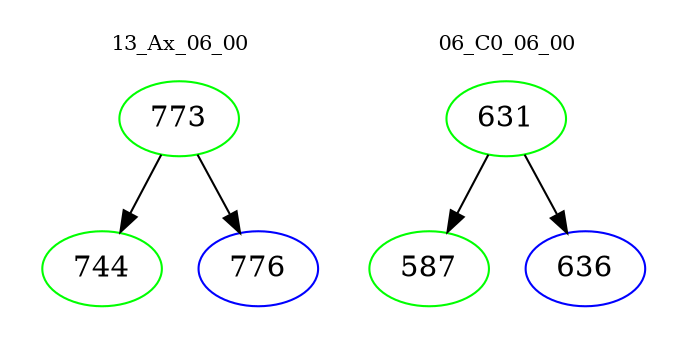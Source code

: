 digraph{
subgraph cluster_0 {
color = white
label = "13_Ax_06_00";
fontsize=10;
T0_773 [label="773", color="green"]
T0_773 -> T0_744 [color="black"]
T0_744 [label="744", color="green"]
T0_773 -> T0_776 [color="black"]
T0_776 [label="776", color="blue"]
}
subgraph cluster_1 {
color = white
label = "06_C0_06_00";
fontsize=10;
T1_631 [label="631", color="green"]
T1_631 -> T1_587 [color="black"]
T1_587 [label="587", color="green"]
T1_631 -> T1_636 [color="black"]
T1_636 [label="636", color="blue"]
}
}
